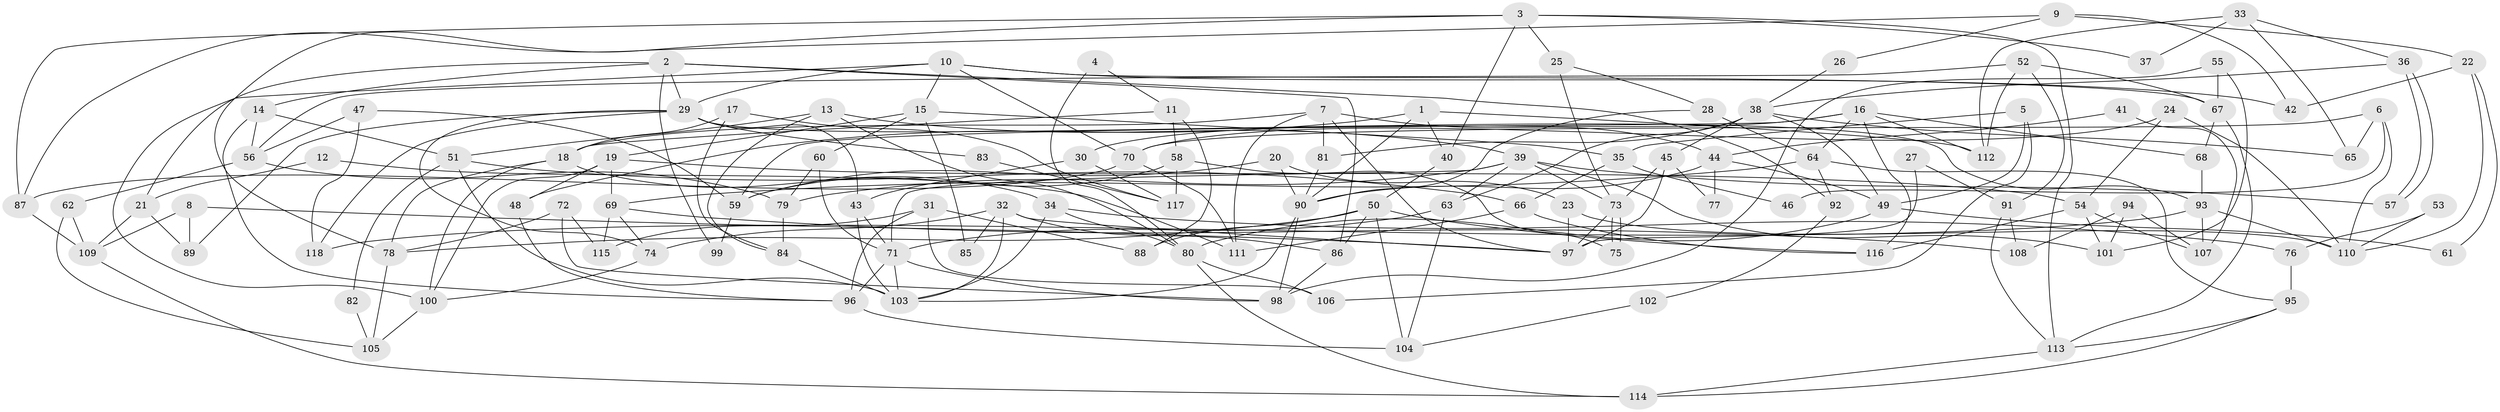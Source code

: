 // Generated by graph-tools (version 1.1) at 2025/49/03/09/25 04:49:01]
// undirected, 118 vertices, 236 edges
graph export_dot {
graph [start="1"]
  node [color=gray90,style=filled];
  1;
  2;
  3;
  4;
  5;
  6;
  7;
  8;
  9;
  10;
  11;
  12;
  13;
  14;
  15;
  16;
  17;
  18;
  19;
  20;
  21;
  22;
  23;
  24;
  25;
  26;
  27;
  28;
  29;
  30;
  31;
  32;
  33;
  34;
  35;
  36;
  37;
  38;
  39;
  40;
  41;
  42;
  43;
  44;
  45;
  46;
  47;
  48;
  49;
  50;
  51;
  52;
  53;
  54;
  55;
  56;
  57;
  58;
  59;
  60;
  61;
  62;
  63;
  64;
  65;
  66;
  67;
  68;
  69;
  70;
  71;
  72;
  73;
  74;
  75;
  76;
  77;
  78;
  79;
  80;
  81;
  82;
  83;
  84;
  85;
  86;
  87;
  88;
  89;
  90;
  91;
  92;
  93;
  94;
  95;
  96;
  97;
  98;
  99;
  100;
  101;
  102;
  103;
  104;
  105;
  106;
  107;
  108;
  109;
  110;
  111;
  112;
  113;
  114;
  115;
  116;
  117;
  118;
  1 -- 40;
  1 -- 90;
  1 -- 48;
  1 -- 112;
  2 -- 29;
  2 -- 21;
  2 -- 14;
  2 -- 86;
  2 -- 92;
  2 -- 99;
  3 -- 78;
  3 -- 25;
  3 -- 37;
  3 -- 40;
  3 -- 87;
  3 -- 113;
  4 -- 80;
  4 -- 11;
  5 -- 49;
  5 -- 106;
  5 -- 35;
  6 -- 70;
  6 -- 65;
  6 -- 46;
  6 -- 110;
  7 -- 18;
  7 -- 97;
  7 -- 44;
  7 -- 81;
  7 -- 111;
  8 -- 97;
  8 -- 109;
  8 -- 89;
  9 -- 87;
  9 -- 22;
  9 -- 26;
  9 -- 42;
  10 -- 29;
  10 -- 15;
  10 -- 42;
  10 -- 67;
  10 -- 70;
  10 -- 100;
  11 -- 18;
  11 -- 88;
  11 -- 58;
  12 -- 21;
  12 -- 111;
  13 -- 51;
  13 -- 84;
  13 -- 39;
  13 -- 80;
  14 -- 51;
  14 -- 56;
  14 -- 96;
  15 -- 60;
  15 -- 19;
  15 -- 35;
  15 -- 85;
  16 -- 59;
  16 -- 112;
  16 -- 30;
  16 -- 64;
  16 -- 68;
  16 -- 116;
  17 -- 18;
  17 -- 84;
  17 -- 117;
  18 -- 78;
  18 -- 100;
  18 -- 34;
  19 -- 100;
  19 -- 54;
  19 -- 48;
  19 -- 69;
  20 -- 23;
  20 -- 90;
  20 -- 59;
  21 -- 89;
  21 -- 109;
  22 -- 42;
  22 -- 110;
  22 -- 61;
  23 -- 110;
  23 -- 97;
  24 -- 70;
  24 -- 110;
  24 -- 54;
  25 -- 28;
  25 -- 73;
  26 -- 38;
  27 -- 91;
  27 -- 97;
  28 -- 64;
  28 -- 90;
  29 -- 43;
  29 -- 74;
  29 -- 83;
  29 -- 89;
  29 -- 93;
  29 -- 118;
  30 -- 43;
  30 -- 117;
  31 -- 115;
  31 -- 96;
  31 -- 88;
  31 -- 106;
  32 -- 97;
  32 -- 86;
  32 -- 74;
  32 -- 85;
  32 -- 103;
  33 -- 36;
  33 -- 112;
  33 -- 37;
  33 -- 65;
  34 -- 103;
  34 -- 76;
  34 -- 80;
  35 -- 46;
  35 -- 66;
  36 -- 57;
  36 -- 57;
  36 -- 38;
  38 -- 49;
  38 -- 63;
  38 -- 45;
  38 -- 65;
  38 -- 81;
  39 -- 71;
  39 -- 57;
  39 -- 63;
  39 -- 73;
  39 -- 79;
  39 -- 101;
  40 -- 50;
  41 -- 107;
  41 -- 44;
  43 -- 103;
  43 -- 71;
  44 -- 90;
  44 -- 49;
  44 -- 77;
  45 -- 73;
  45 -- 77;
  45 -- 97;
  47 -- 59;
  47 -- 118;
  47 -- 56;
  48 -- 96;
  49 -- 80;
  49 -- 61;
  50 -- 104;
  50 -- 116;
  50 -- 78;
  50 -- 86;
  50 -- 88;
  51 -- 66;
  51 -- 103;
  51 -- 82;
  52 -- 67;
  52 -- 56;
  52 -- 91;
  52 -- 112;
  53 -- 76;
  53 -- 110;
  54 -- 107;
  54 -- 101;
  54 -- 116;
  55 -- 98;
  55 -- 101;
  55 -- 67;
  56 -- 62;
  56 -- 79;
  58 -- 117;
  58 -- 59;
  58 -- 75;
  59 -- 99;
  60 -- 79;
  60 -- 71;
  62 -- 109;
  62 -- 105;
  63 -- 71;
  63 -- 104;
  64 -- 95;
  64 -- 69;
  64 -- 92;
  66 -- 116;
  66 -- 111;
  67 -- 68;
  67 -- 113;
  68 -- 93;
  69 -- 74;
  69 -- 108;
  69 -- 115;
  70 -- 111;
  70 -- 87;
  71 -- 103;
  71 -- 96;
  71 -- 98;
  72 -- 78;
  72 -- 98;
  72 -- 115;
  73 -- 75;
  73 -- 75;
  73 -- 97;
  74 -- 100;
  76 -- 95;
  78 -- 105;
  79 -- 84;
  80 -- 106;
  80 -- 114;
  81 -- 90;
  82 -- 105;
  83 -- 117;
  84 -- 103;
  86 -- 98;
  87 -- 109;
  90 -- 98;
  90 -- 103;
  91 -- 113;
  91 -- 108;
  92 -- 102;
  93 -- 107;
  93 -- 110;
  93 -- 118;
  94 -- 101;
  94 -- 108;
  94 -- 107;
  95 -- 113;
  95 -- 114;
  96 -- 104;
  100 -- 105;
  102 -- 104;
  109 -- 114;
  113 -- 114;
}
